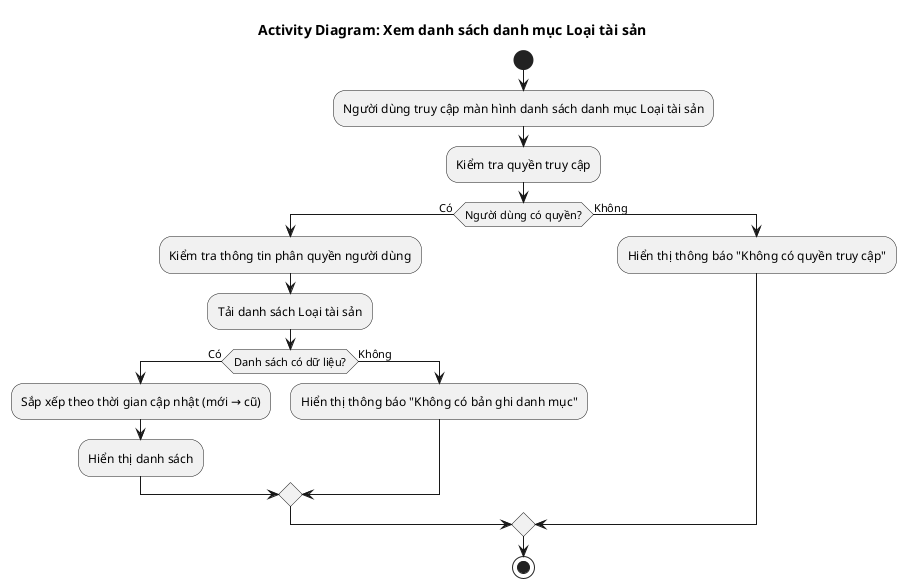 @startuml DM_Loaitaisan_List
!pragma layout smetana
title Activity Diagram: Xem danh sách danh mục Loại tài sản

start

:Người dùng truy cập màn hình danh sách danh mục Loại tài sản;
:Kiểm tra quyền truy cập;
if (Người dùng có quyền?) then (Có)
  :Kiểm tra thông tin phân quyền người dùng;
  :Tải danh sách Loại tài sản;
  if (Danh sách có dữ liệu?) then (Có)
    :Sắp xếp theo thời gian cập nhật (mới → cũ);
    :Hiển thị danh sách;
  else (Không)
    :Hiển thị thông báo "Không có bản ghi danh mục";
  endif
else (Không)
  :Hiển thị thông báo "Không có quyền truy cập";
endif

stop
@enduml
